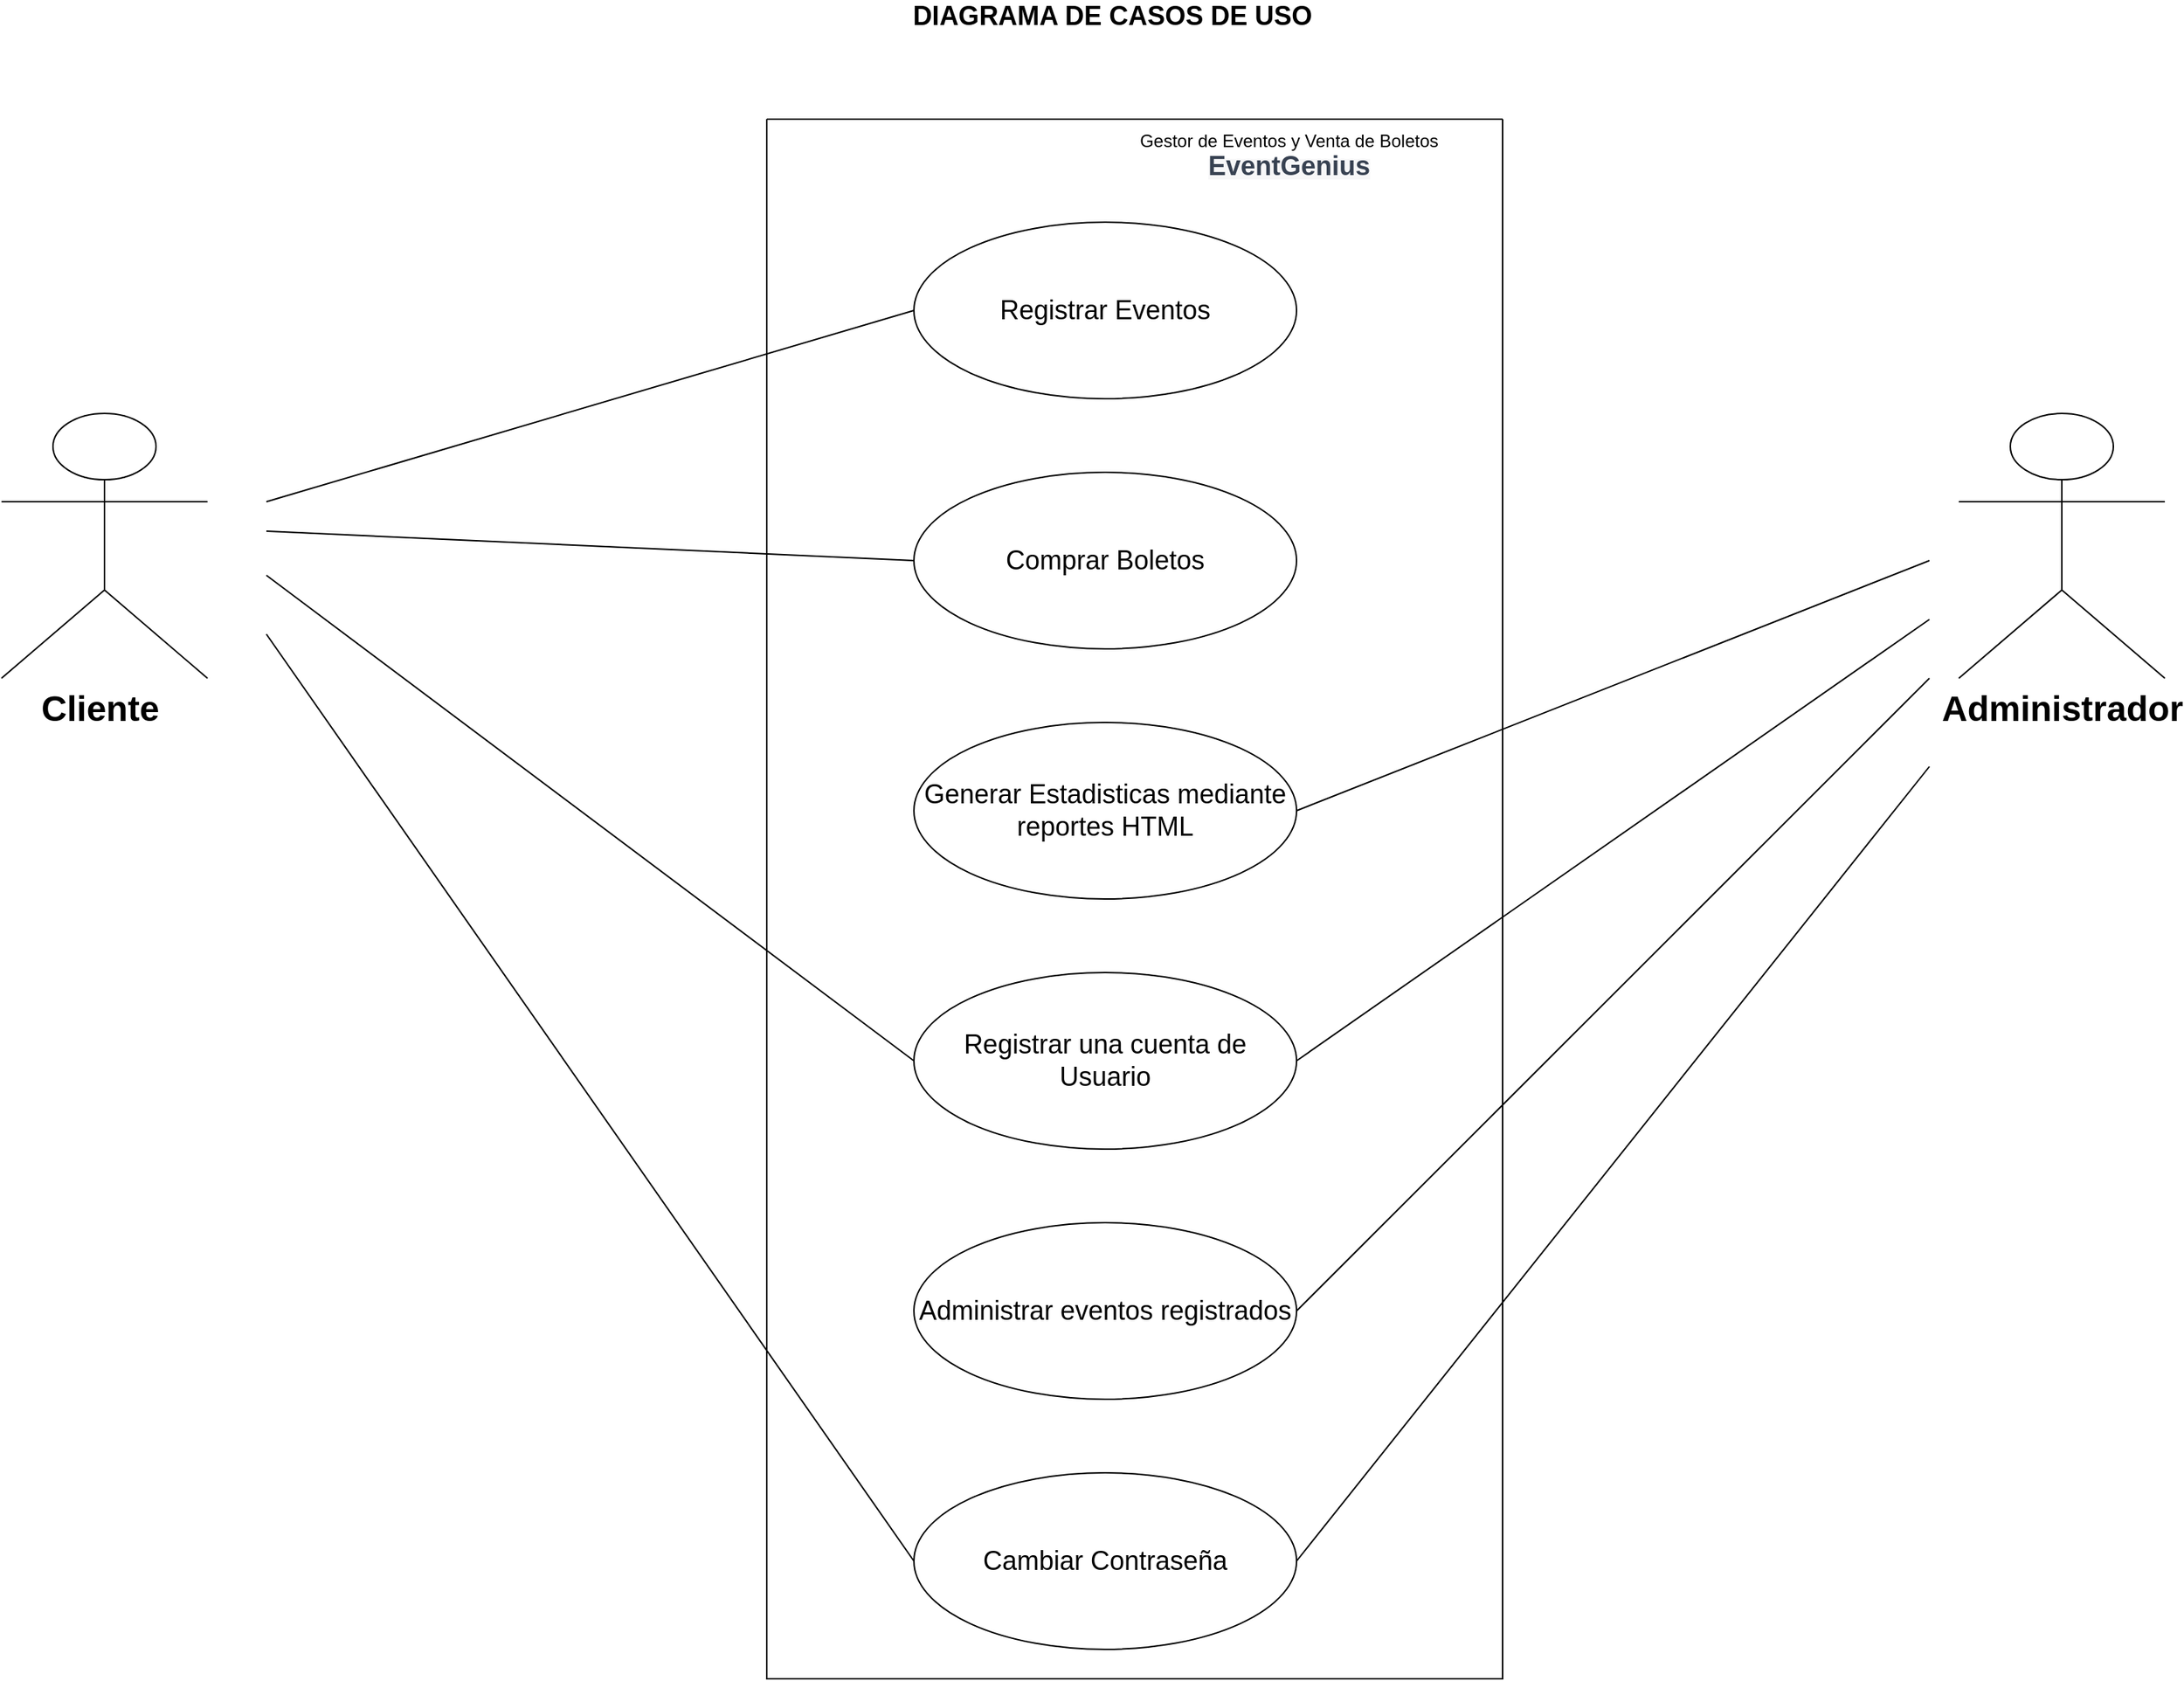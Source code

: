<mxfile version="16.5.1" type="device" pages="2"><diagram id="QmkJn630_dgJWhQfuddS" name="DiagramaDeClases"><mxGraphModel dx="2374" dy="1236" grid="1" gridSize="10" guides="1" tooltips="1" connect="1" arrows="1" fold="1" page="1" pageScale="1" pageWidth="3300" pageHeight="4681" math="0" shadow="0"><root><mxCell id="0"/><mxCell id="1" parent="0"/><mxCell id="KEuGBF8CXifZPxSLuN1S-3" value="&lt;b&gt;DIAGRAMA DE CASOS DE USO&lt;/b&gt;" style="text;html=1;strokeColor=none;fillColor=none;align=center;verticalAlign=middle;whiteSpace=wrap;rounded=0;fontSize=18;" vertex="1" parent="1"><mxGeometry x="1960" y="380" width="330" height="20" as="geometry"/></mxCell><mxCell id="KEuGBF8CXifZPxSLuN1S-8" value="&lt;font style=&quot;font-size: 24px&quot;&gt;&lt;b&gt;Cliente&amp;nbsp;&lt;/b&gt;&lt;/font&gt;" style="shape=umlActor;verticalLabelPosition=bottom;verticalAlign=top;html=1;outlineConnect=0;fontSize=18;" vertex="1" parent="1"><mxGeometry x="1370" y="660" width="140" height="180" as="geometry"/></mxCell><mxCell id="KEuGBF8CXifZPxSLuN1S-12" value="&lt;font style=&quot;font-size: 24px&quot;&gt;&lt;b&gt;Administrador&lt;/b&gt;&lt;/font&gt;" style="shape=umlActor;verticalLabelPosition=bottom;verticalAlign=top;html=1;outlineConnect=0;fontSize=18;" vertex="1" parent="1"><mxGeometry x="2700" y="660" width="140" height="180" as="geometry"/></mxCell><mxCell id="KEuGBF8CXifZPxSLuN1S-18" value="" style="swimlane;startSize=0;" vertex="1" parent="1"><mxGeometry x="1890" y="460" width="500" height="1060" as="geometry"/></mxCell><mxCell id="KEuGBF8CXifZPxSLuN1S-19" value="Gestor de Eventos y Venta de Boletos&lt;br&gt;&lt;span style=&quot;color: rgb(55 , 65 , 81) ; font-family: , , , , &amp;#34;segoe ui&amp;#34; , &amp;#34;roboto&amp;#34; , &amp;#34;ubuntu&amp;#34; , &amp;#34;cantarell&amp;#34; , &amp;#34;noto sans&amp;#34; , sans-serif , &amp;#34;helvetica neue&amp;#34; , &amp;#34;arial&amp;#34; , &amp;#34;apple color emoji&amp;#34; , &amp;#34;segoe ui emoji&amp;#34; , &amp;#34;segoe ui symbol&amp;#34; , &amp;#34;noto color emoji&amp;#34; ; text-align: left ; background-color: rgb(247 , 247 , 248)&quot;&gt;&lt;b&gt;&lt;font style=&quot;font-size: 18px&quot;&gt;EventGenius&lt;/font&gt;&lt;/b&gt;&lt;/span&gt;" style="text;html=1;strokeColor=none;fillColor=none;align=center;verticalAlign=middle;whiteSpace=wrap;rounded=0;" vertex="1" parent="KEuGBF8CXifZPxSLuN1S-18"><mxGeometry x="210" y="10" width="290" height="30" as="geometry"/></mxCell><mxCell id="KEuGBF8CXifZPxSLuN1S-20" value="Registrar Eventos" style="ellipse;whiteSpace=wrap;html=1;fontSize=18;" vertex="1" parent="KEuGBF8CXifZPxSLuN1S-18"><mxGeometry x="100" y="70" width="260" height="120" as="geometry"/></mxCell><mxCell id="KEuGBF8CXifZPxSLuN1S-21" value="Comprar Boletos" style="ellipse;whiteSpace=wrap;html=1;fontSize=18;" vertex="1" parent="KEuGBF8CXifZPxSLuN1S-18"><mxGeometry x="100" y="240" width="260" height="120" as="geometry"/></mxCell><mxCell id="KEuGBF8CXifZPxSLuN1S-22" value="Generar Estadisticas mediante reportes HTML" style="ellipse;whiteSpace=wrap;html=1;fontSize=18;" vertex="1" parent="KEuGBF8CXifZPxSLuN1S-18"><mxGeometry x="100" y="410" width="260" height="120" as="geometry"/></mxCell><mxCell id="KEuGBF8CXifZPxSLuN1S-27" value="Registrar una cuenta de Usuario" style="ellipse;whiteSpace=wrap;html=1;fontSize=18;" vertex="1" parent="KEuGBF8CXifZPxSLuN1S-18"><mxGeometry x="100" y="580" width="260" height="120" as="geometry"/></mxCell><mxCell id="KEuGBF8CXifZPxSLuN1S-28" value="Administrar eventos registrados" style="ellipse;whiteSpace=wrap;html=1;fontSize=18;" vertex="1" parent="KEuGBF8CXifZPxSLuN1S-18"><mxGeometry x="100" y="750" width="260" height="120" as="geometry"/></mxCell><mxCell id="KEuGBF8CXifZPxSLuN1S-33" value="Cambiar Contraseña" style="ellipse;whiteSpace=wrap;html=1;fontSize=18;" vertex="1" parent="KEuGBF8CXifZPxSLuN1S-18"><mxGeometry x="100" y="920" width="260" height="120" as="geometry"/></mxCell><mxCell id="KEuGBF8CXifZPxSLuN1S-23" value="" style="endArrow=none;html=1;rounded=0;fontSize=24;entryX=0;entryY=0.5;entryDx=0;entryDy=0;" edge="1" parent="1" target="KEuGBF8CXifZPxSLuN1S-20"><mxGeometry width="50" height="50" relative="1" as="geometry"><mxPoint x="1550" y="720" as="sourcePoint"/><mxPoint x="1680" y="640" as="targetPoint"/></mxGeometry></mxCell><mxCell id="KEuGBF8CXifZPxSLuN1S-24" value="" style="endArrow=none;html=1;rounded=0;fontSize=24;entryX=0;entryY=0.5;entryDx=0;entryDy=0;" edge="1" parent="1" target="KEuGBF8CXifZPxSLuN1S-21"><mxGeometry width="50" height="50" relative="1" as="geometry"><mxPoint x="1550" y="740" as="sourcePoint"/><mxPoint x="1720" y="790" as="targetPoint"/></mxGeometry></mxCell><mxCell id="KEuGBF8CXifZPxSLuN1S-25" value="" style="endArrow=none;html=1;rounded=0;fontSize=24;entryX=1;entryY=0.5;entryDx=0;entryDy=0;" edge="1" parent="1" target="KEuGBF8CXifZPxSLuN1S-22"><mxGeometry width="50" height="50" relative="1" as="geometry"><mxPoint x="2680" y="760" as="sourcePoint"/><mxPoint x="1700" y="830" as="targetPoint"/></mxGeometry></mxCell><mxCell id="KEuGBF8CXifZPxSLuN1S-29" value="" style="endArrow=none;html=1;rounded=0;fontSize=24;exitX=1;exitY=0.5;exitDx=0;exitDy=0;" edge="1" parent="1" source="KEuGBF8CXifZPxSLuN1S-27"><mxGeometry width="50" height="50" relative="1" as="geometry"><mxPoint x="2500" y="1040" as="sourcePoint"/><mxPoint x="2680" y="800" as="targetPoint"/></mxGeometry></mxCell><mxCell id="KEuGBF8CXifZPxSLuN1S-30" value="" style="endArrow=none;html=1;rounded=0;fontSize=24;exitX=1;exitY=0.5;exitDx=0;exitDy=0;" edge="1" parent="1" source="KEuGBF8CXifZPxSLuN1S-28"><mxGeometry width="50" height="50" relative="1" as="geometry"><mxPoint x="2470" y="1140" as="sourcePoint"/><mxPoint x="2680" y="840" as="targetPoint"/></mxGeometry></mxCell><mxCell id="KEuGBF8CXifZPxSLuN1S-31" value="" style="endArrow=none;html=1;rounded=0;fontSize=24;entryX=0;entryY=0.5;entryDx=0;entryDy=0;" edge="1" parent="1" target="KEuGBF8CXifZPxSLuN1S-27"><mxGeometry width="50" height="50" relative="1" as="geometry"><mxPoint x="1550" y="770" as="sourcePoint"/><mxPoint x="1700" y="830" as="targetPoint"/></mxGeometry></mxCell><mxCell id="KEuGBF8CXifZPxSLuN1S-34" value="" style="endArrow=none;html=1;rounded=0;fontSize=24;exitX=0;exitY=0.5;exitDx=0;exitDy=0;" edge="1" parent="1" source="KEuGBF8CXifZPxSLuN1S-33"><mxGeometry width="50" height="50" relative="1" as="geometry"><mxPoint x="1550" y="1150" as="sourcePoint"/><mxPoint x="1550" y="810" as="targetPoint"/></mxGeometry></mxCell><mxCell id="KEuGBF8CXifZPxSLuN1S-35" value="" style="endArrow=none;html=1;rounded=0;fontSize=24;exitX=1;exitY=0.5;exitDx=0;exitDy=0;" edge="1" parent="1" source="KEuGBF8CXifZPxSLuN1S-33"><mxGeometry width="50" height="50" relative="1" as="geometry"><mxPoint x="2720" y="1140" as="sourcePoint"/><mxPoint x="2680" y="900" as="targetPoint"/></mxGeometry></mxCell></root></mxGraphModel></diagram><diagram id="dxBifSwAhB8WOciRzYQp" name="DiagramaDeCasosDeUso"><mxGraphModel dx="1136" dy="614" grid="1" gridSize="10" guides="1" tooltips="1" connect="1" arrows="1" fold="1" page="1" pageScale="1" pageWidth="827" pageHeight="1169" math="0" shadow="0">&#xa;            <root>&#xa;                <mxCell id="0"/>&#xa;                <mxCell id="1" parent="0"/>&#xa;            </root>&#xa;        </mxGraphModel></diagram></mxfile>